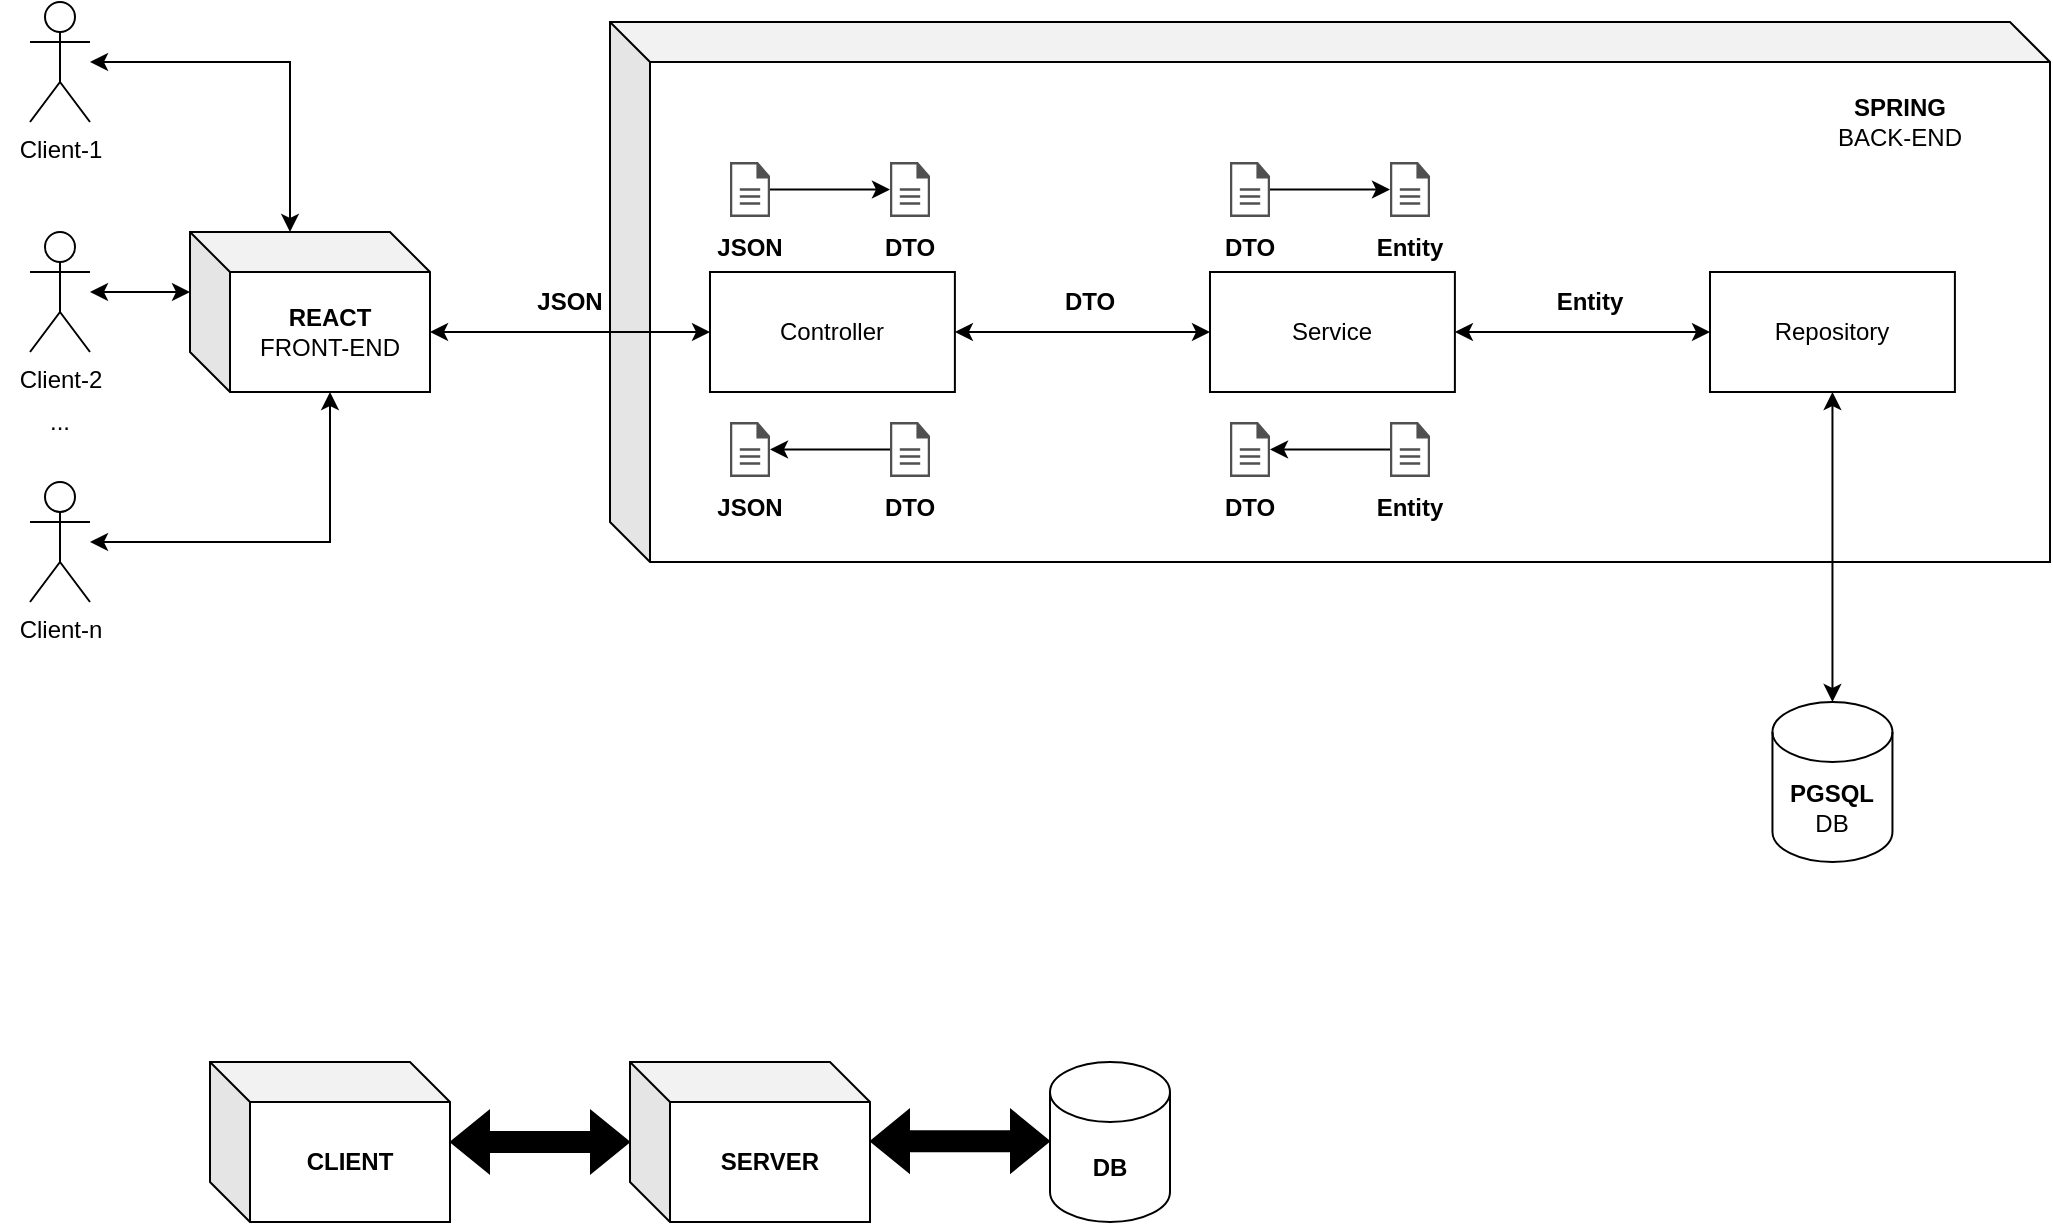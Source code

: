 <mxfile version="21.3.0" type="device" pages="2">
  <diagram name="Страница 1" id="6fVXE5OCSVRIiQvM_oDC">
    <mxGraphModel dx="1195" dy="630" grid="1" gridSize="10" guides="1" tooltips="1" connect="1" arrows="1" fold="1" page="1" pageScale="1" pageWidth="1400" pageHeight="850" math="0" shadow="0">
      <root>
        <mxCell id="0" />
        <mxCell id="1" parent="0" />
        <mxCell id="UFDjx2_XNCvG648f5r0F-114" value="" style="shape=cube;whiteSpace=wrap;html=1;boundedLbl=1;backgroundOutline=1;darkOpacity=0.05;darkOpacity2=0.1;" parent="1" vertex="1">
          <mxGeometry x="420" y="60" width="720" height="270" as="geometry" />
        </mxCell>
        <mxCell id="UFDjx2_XNCvG648f5r0F-1" value="&lt;b&gt;REACT&lt;/b&gt;&lt;br&gt;FRONT-END" style="shape=cube;whiteSpace=wrap;html=1;boundedLbl=1;backgroundOutline=1;darkOpacity=0.05;darkOpacity2=0.1;" parent="1" vertex="1">
          <mxGeometry x="210" y="165" width="120" height="80" as="geometry" />
        </mxCell>
        <mxCell id="UFDjx2_XNCvG648f5r0F-6" value="&lt;b&gt;PGSQL&lt;/b&gt;&lt;br&gt;DB" style="shape=cylinder3;whiteSpace=wrap;html=1;boundedLbl=1;backgroundOutline=1;size=15;" parent="1" vertex="1">
          <mxGeometry x="1001.23" y="400" width="60" height="80" as="geometry" />
        </mxCell>
        <mxCell id="UFDjx2_XNCvG648f5r0F-9" value="" style="endArrow=classic;startArrow=classic;html=1;rounded=0;exitX=0;exitY=0;exitDx=120;exitDy=50;exitPerimeter=0;entryX=0;entryY=0.5;entryDx=0;entryDy=0;" parent="1" source="UFDjx2_XNCvG648f5r0F-1" target="UFDjx2_XNCvG648f5r0F-4" edge="1">
          <mxGeometry width="50" height="50" relative="1" as="geometry">
            <mxPoint x="450" y="430" as="sourcePoint" />
            <mxPoint x="450" y="250" as="targetPoint" />
          </mxGeometry>
        </mxCell>
        <mxCell id="UFDjx2_XNCvG648f5r0F-110" style="edgeStyle=orthogonalEdgeStyle;rounded=0;orthogonalLoop=1;jettySize=auto;html=1;exitX=1;exitY=0.5;exitDx=0;exitDy=0;entryX=0;entryY=0.5;entryDx=0;entryDy=0;startArrow=classic;startFill=1;" parent="1" source="UFDjx2_XNCvG648f5r0F-4" target="UFDjx2_XNCvG648f5r0F-84" edge="1">
          <mxGeometry relative="1" as="geometry" />
        </mxCell>
        <mxCell id="UFDjx2_XNCvG648f5r0F-4" value="Controller" style="rounded=0;whiteSpace=wrap;html=1;" parent="1" vertex="1">
          <mxGeometry x="469.996" y="185" width="122.449" height="60" as="geometry" />
        </mxCell>
        <mxCell id="UFDjx2_XNCvG648f5r0F-32" value="" style="group" parent="1" vertex="1" connectable="0">
          <mxGeometry x="550" y="130" width="40" height="55" as="geometry" />
        </mxCell>
        <mxCell id="UFDjx2_XNCvG648f5r0F-33" value="&lt;b&gt;DTO&lt;/b&gt;" style="text;html=1;strokeColor=none;fillColor=none;align=center;verticalAlign=middle;whiteSpace=wrap;rounded=0;" parent="UFDjx2_XNCvG648f5r0F-32" vertex="1">
          <mxGeometry y="31.429" width="40" height="23.571" as="geometry" />
        </mxCell>
        <mxCell id="UFDjx2_XNCvG648f5r0F-34" value="" style="sketch=0;pointerEvents=1;shadow=0;dashed=0;html=1;strokeColor=none;fillColor=#505050;labelPosition=center;verticalLabelPosition=bottom;verticalAlign=top;outlineConnect=0;align=center;shape=mxgraph.office.concepts.document;" parent="UFDjx2_XNCvG648f5r0F-32" vertex="1">
          <mxGeometry x="10" width="20" height="27.5" as="geometry" />
        </mxCell>
        <mxCell id="UFDjx2_XNCvG648f5r0F-35" value="" style="endArrow=classic;startArrow=none;html=1;rounded=0;" parent="1" source="UFDjx2_XNCvG648f5r0F-41" target="UFDjx2_XNCvG648f5r0F-34" edge="1">
          <mxGeometry width="50" height="50" relative="1" as="geometry">
            <mxPoint x="480" y="141.477" as="sourcePoint" />
            <mxPoint x="830" y="325" as="targetPoint" />
          </mxGeometry>
        </mxCell>
        <mxCell id="UFDjx2_XNCvG648f5r0F-39" value="" style="group" parent="1" vertex="1" connectable="0">
          <mxGeometry x="470" y="130" width="40" height="55" as="geometry" />
        </mxCell>
        <mxCell id="UFDjx2_XNCvG648f5r0F-40" value="&lt;b&gt;JSON&lt;/b&gt;" style="text;html=1;strokeColor=none;fillColor=none;align=center;verticalAlign=middle;whiteSpace=wrap;rounded=0;" parent="UFDjx2_XNCvG648f5r0F-39" vertex="1">
          <mxGeometry y="31.429" width="40" height="23.571" as="geometry" />
        </mxCell>
        <mxCell id="UFDjx2_XNCvG648f5r0F-41" value="" style="sketch=0;pointerEvents=1;shadow=0;dashed=0;html=1;strokeColor=none;fillColor=#505050;labelPosition=center;verticalLabelPosition=bottom;verticalAlign=top;outlineConnect=0;align=center;shape=mxgraph.office.concepts.document;" parent="UFDjx2_XNCvG648f5r0F-39" vertex="1">
          <mxGeometry x="10" width="20" height="27.5" as="geometry" />
        </mxCell>
        <mxCell id="UFDjx2_XNCvG648f5r0F-56" value="" style="group" parent="1" vertex="1" connectable="0">
          <mxGeometry x="550" y="260" width="40" height="55" as="geometry" />
        </mxCell>
        <mxCell id="UFDjx2_XNCvG648f5r0F-57" value="&lt;b&gt;DTO&lt;/b&gt;" style="text;html=1;strokeColor=none;fillColor=none;align=center;verticalAlign=middle;whiteSpace=wrap;rounded=0;" parent="UFDjx2_XNCvG648f5r0F-56" vertex="1">
          <mxGeometry y="31.429" width="40" height="23.571" as="geometry" />
        </mxCell>
        <mxCell id="UFDjx2_XNCvG648f5r0F-58" value="" style="sketch=0;pointerEvents=1;shadow=0;dashed=0;html=1;strokeColor=none;fillColor=#505050;labelPosition=center;verticalLabelPosition=bottom;verticalAlign=top;outlineConnect=0;align=center;shape=mxgraph.office.concepts.document;" parent="UFDjx2_XNCvG648f5r0F-56" vertex="1">
          <mxGeometry x="10" width="20" height="27.5" as="geometry" />
        </mxCell>
        <mxCell id="UFDjx2_XNCvG648f5r0F-59" value="" style="endArrow=none;startArrow=classic;html=1;rounded=0;" parent="1" source="UFDjx2_XNCvG648f5r0F-62" target="UFDjx2_XNCvG648f5r0F-58" edge="1">
          <mxGeometry width="50" height="50" relative="1" as="geometry">
            <mxPoint x="480" y="271.477" as="sourcePoint" />
            <mxPoint x="830" y="455" as="targetPoint" />
          </mxGeometry>
        </mxCell>
        <mxCell id="UFDjx2_XNCvG648f5r0F-60" value="" style="group" parent="1" vertex="1" connectable="0">
          <mxGeometry x="470" y="260" width="40" height="55" as="geometry" />
        </mxCell>
        <mxCell id="UFDjx2_XNCvG648f5r0F-61" value="&lt;b&gt;JSON&lt;/b&gt;" style="text;html=1;strokeColor=none;fillColor=none;align=center;verticalAlign=middle;whiteSpace=wrap;rounded=0;" parent="UFDjx2_XNCvG648f5r0F-60" vertex="1">
          <mxGeometry y="31.429" width="40" height="23.571" as="geometry" />
        </mxCell>
        <mxCell id="UFDjx2_XNCvG648f5r0F-62" value="" style="sketch=0;pointerEvents=1;shadow=0;dashed=0;html=1;strokeColor=none;fillColor=#505050;labelPosition=center;verticalLabelPosition=bottom;verticalAlign=top;outlineConnect=0;align=center;shape=mxgraph.office.concepts.document;" parent="UFDjx2_XNCvG648f5r0F-60" vertex="1">
          <mxGeometry x="10" width="20" height="27.5" as="geometry" />
        </mxCell>
        <mxCell id="UFDjx2_XNCvG648f5r0F-112" style="edgeStyle=orthogonalEdgeStyle;rounded=0;orthogonalLoop=1;jettySize=auto;html=1;exitX=1;exitY=0.5;exitDx=0;exitDy=0;entryX=0;entryY=0.5;entryDx=0;entryDy=0;startArrow=classic;startFill=1;" parent="1" source="UFDjx2_XNCvG648f5r0F-84" target="UFDjx2_XNCvG648f5r0F-86" edge="1">
          <mxGeometry relative="1" as="geometry" />
        </mxCell>
        <mxCell id="UFDjx2_XNCvG648f5r0F-84" value="Service" style="rounded=0;whiteSpace=wrap;html=1;" parent="1" vertex="1">
          <mxGeometry x="719.996" y="185" width="122.449" height="60" as="geometry" />
        </mxCell>
        <mxCell id="UFDjx2_XNCvG648f5r0F-107" style="edgeStyle=orthogonalEdgeStyle;rounded=0;orthogonalLoop=1;jettySize=auto;html=1;entryX=0.5;entryY=0;entryDx=0;entryDy=0;entryPerimeter=0;startArrow=classic;startFill=1;" parent="1" source="UFDjx2_XNCvG648f5r0F-86" target="UFDjx2_XNCvG648f5r0F-6" edge="1">
          <mxGeometry relative="1" as="geometry" />
        </mxCell>
        <mxCell id="UFDjx2_XNCvG648f5r0F-86" value="Repository" style="rounded=0;whiteSpace=wrap;html=1;" parent="1" vertex="1">
          <mxGeometry x="970.002" y="185" width="122.449" height="60" as="geometry" />
        </mxCell>
        <mxCell id="UFDjx2_XNCvG648f5r0F-87" value="" style="group" parent="1" vertex="1" connectable="0">
          <mxGeometry x="800" y="130" width="40" height="55" as="geometry" />
        </mxCell>
        <mxCell id="UFDjx2_XNCvG648f5r0F-88" value="&lt;b&gt;Entity&lt;/b&gt;" style="text;html=1;strokeColor=none;fillColor=none;align=center;verticalAlign=middle;whiteSpace=wrap;rounded=0;" parent="UFDjx2_XNCvG648f5r0F-87" vertex="1">
          <mxGeometry y="31.429" width="40" height="23.571" as="geometry" />
        </mxCell>
        <mxCell id="UFDjx2_XNCvG648f5r0F-89" value="" style="sketch=0;pointerEvents=1;shadow=0;dashed=0;html=1;strokeColor=none;fillColor=#505050;labelPosition=center;verticalLabelPosition=bottom;verticalAlign=top;outlineConnect=0;align=center;shape=mxgraph.office.concepts.document;" parent="UFDjx2_XNCvG648f5r0F-87" vertex="1">
          <mxGeometry x="10" width="20" height="27.5" as="geometry" />
        </mxCell>
        <mxCell id="UFDjx2_XNCvG648f5r0F-90" value="" style="endArrow=classic;startArrow=none;html=1;rounded=0;" parent="1" source="UFDjx2_XNCvG648f5r0F-96" target="UFDjx2_XNCvG648f5r0F-89" edge="1">
          <mxGeometry width="50" height="50" relative="1" as="geometry">
            <mxPoint x="730" y="141.477" as="sourcePoint" />
            <mxPoint x="1080" y="325" as="targetPoint" />
          </mxGeometry>
        </mxCell>
        <mxCell id="UFDjx2_XNCvG648f5r0F-94" value="" style="group" parent="1" vertex="1" connectable="0">
          <mxGeometry x="720" y="130" width="40" height="55" as="geometry" />
        </mxCell>
        <mxCell id="UFDjx2_XNCvG648f5r0F-95" value="&lt;b&gt;DTO&lt;/b&gt;" style="text;html=1;strokeColor=none;fillColor=none;align=center;verticalAlign=middle;whiteSpace=wrap;rounded=0;" parent="UFDjx2_XNCvG648f5r0F-94" vertex="1">
          <mxGeometry y="31.429" width="40" height="23.571" as="geometry" />
        </mxCell>
        <mxCell id="UFDjx2_XNCvG648f5r0F-96" value="" style="sketch=0;pointerEvents=1;shadow=0;dashed=0;html=1;strokeColor=none;fillColor=#505050;labelPosition=center;verticalLabelPosition=bottom;verticalAlign=top;outlineConnect=0;align=center;shape=mxgraph.office.concepts.document;" parent="UFDjx2_XNCvG648f5r0F-94" vertex="1">
          <mxGeometry x="10" width="20" height="27.5" as="geometry" />
        </mxCell>
        <mxCell id="UFDjx2_XNCvG648f5r0F-100" value="" style="group" parent="1" vertex="1" connectable="0">
          <mxGeometry x="800" y="260" width="40" height="55" as="geometry" />
        </mxCell>
        <mxCell id="UFDjx2_XNCvG648f5r0F-101" value="&lt;b&gt;Entity&lt;/b&gt;" style="text;html=1;strokeColor=none;fillColor=none;align=center;verticalAlign=middle;whiteSpace=wrap;rounded=0;" parent="UFDjx2_XNCvG648f5r0F-100" vertex="1">
          <mxGeometry y="31.429" width="40" height="23.571" as="geometry" />
        </mxCell>
        <mxCell id="UFDjx2_XNCvG648f5r0F-102" value="" style="sketch=0;pointerEvents=1;shadow=0;dashed=0;html=1;strokeColor=none;fillColor=#505050;labelPosition=center;verticalLabelPosition=bottom;verticalAlign=top;outlineConnect=0;align=center;shape=mxgraph.office.concepts.document;" parent="UFDjx2_XNCvG648f5r0F-100" vertex="1">
          <mxGeometry x="10" width="20" height="27.5" as="geometry" />
        </mxCell>
        <mxCell id="UFDjx2_XNCvG648f5r0F-103" value="" style="endArrow=none;startArrow=classic;html=1;rounded=0;" parent="1" source="UFDjx2_XNCvG648f5r0F-106" target="UFDjx2_XNCvG648f5r0F-102" edge="1">
          <mxGeometry width="50" height="50" relative="1" as="geometry">
            <mxPoint x="730" y="271.477" as="sourcePoint" />
            <mxPoint x="1080" y="455" as="targetPoint" />
          </mxGeometry>
        </mxCell>
        <mxCell id="UFDjx2_XNCvG648f5r0F-104" value="" style="group" parent="1" vertex="1" connectable="0">
          <mxGeometry x="720" y="260" width="40" height="55" as="geometry" />
        </mxCell>
        <mxCell id="UFDjx2_XNCvG648f5r0F-105" value="&lt;b&gt;DTO&lt;/b&gt;" style="text;html=1;strokeColor=none;fillColor=none;align=center;verticalAlign=middle;whiteSpace=wrap;rounded=0;" parent="UFDjx2_XNCvG648f5r0F-104" vertex="1">
          <mxGeometry y="31.429" width="40" height="23.571" as="geometry" />
        </mxCell>
        <mxCell id="UFDjx2_XNCvG648f5r0F-106" value="" style="sketch=0;pointerEvents=1;shadow=0;dashed=0;html=1;strokeColor=none;fillColor=#505050;labelPosition=center;verticalLabelPosition=bottom;verticalAlign=top;outlineConnect=0;align=center;shape=mxgraph.office.concepts.document;" parent="UFDjx2_XNCvG648f5r0F-104" vertex="1">
          <mxGeometry x="10" width="20" height="27.5" as="geometry" />
        </mxCell>
        <mxCell id="UFDjx2_XNCvG648f5r0F-108" value="&lt;b&gt;JSON&lt;/b&gt;" style="text;html=1;strokeColor=none;fillColor=none;align=center;verticalAlign=middle;whiteSpace=wrap;rounded=0;" parent="1" vertex="1">
          <mxGeometry x="370" y="185" width="60" height="30" as="geometry" />
        </mxCell>
        <mxCell id="UFDjx2_XNCvG648f5r0F-109" value="&lt;b&gt;DTO&lt;/b&gt;" style="text;html=1;strokeColor=none;fillColor=none;align=center;verticalAlign=middle;whiteSpace=wrap;rounded=0;" parent="1" vertex="1">
          <mxGeometry x="630" y="185" width="60" height="30" as="geometry" />
        </mxCell>
        <mxCell id="UFDjx2_XNCvG648f5r0F-113" value="&lt;b&gt;Entity&lt;/b&gt;" style="text;html=1;strokeColor=none;fillColor=none;align=center;verticalAlign=middle;whiteSpace=wrap;rounded=0;" parent="1" vertex="1">
          <mxGeometry x="880" y="185" width="60" height="30" as="geometry" />
        </mxCell>
        <mxCell id="UFDjx2_XNCvG648f5r0F-115" value="&lt;b&gt;SPRING&lt;/b&gt;&lt;br&gt;BACK-END" style="text;html=1;strokeColor=none;fillColor=none;align=center;verticalAlign=middle;whiteSpace=wrap;rounded=0;" parent="1" vertex="1">
          <mxGeometry x="1000" y="90" width="130" height="40" as="geometry" />
        </mxCell>
        <mxCell id="Y5WqsXYQCCvrKAeG3jLB-10" style="edgeStyle=orthogonalEdgeStyle;rounded=0;orthogonalLoop=1;jettySize=auto;html=1;entryX=0;entryY=0;entryDx=50;entryDy=0;entryPerimeter=0;startArrow=classic;startFill=1;" parent="1" source="Y5WqsXYQCCvrKAeG3jLB-1" target="UFDjx2_XNCvG648f5r0F-1" edge="1">
          <mxGeometry relative="1" as="geometry" />
        </mxCell>
        <mxCell id="Y5WqsXYQCCvrKAeG3jLB-1" value="Client-1" style="shape=umlActor;verticalLabelPosition=bottom;verticalAlign=top;html=1;outlineConnect=0;" parent="1" vertex="1">
          <mxGeometry x="130" y="50" width="30" height="60" as="geometry" />
        </mxCell>
        <mxCell id="Y5WqsXYQCCvrKAeG3jLB-11" style="edgeStyle=orthogonalEdgeStyle;rounded=0;orthogonalLoop=1;jettySize=auto;html=1;entryX=0;entryY=0;entryDx=0;entryDy=30;entryPerimeter=0;startArrow=classic;startFill=1;" parent="1" source="Y5WqsXYQCCvrKAeG3jLB-7" target="UFDjx2_XNCvG648f5r0F-1" edge="1">
          <mxGeometry relative="1" as="geometry" />
        </mxCell>
        <mxCell id="Y5WqsXYQCCvrKAeG3jLB-7" value="Client-2" style="shape=umlActor;verticalLabelPosition=bottom;verticalAlign=top;html=1;outlineConnect=0;" parent="1" vertex="1">
          <mxGeometry x="130" y="165" width="30" height="60" as="geometry" />
        </mxCell>
        <mxCell id="Y5WqsXYQCCvrKAeG3jLB-12" style="edgeStyle=orthogonalEdgeStyle;rounded=0;orthogonalLoop=1;jettySize=auto;html=1;entryX=0;entryY=0;entryDx=70;entryDy=80;entryPerimeter=0;startArrow=classic;startFill=1;" parent="1" source="Y5WqsXYQCCvrKAeG3jLB-8" target="UFDjx2_XNCvG648f5r0F-1" edge="1">
          <mxGeometry relative="1" as="geometry" />
        </mxCell>
        <mxCell id="Y5WqsXYQCCvrKAeG3jLB-8" value="Client-n" style="shape=umlActor;verticalLabelPosition=bottom;verticalAlign=top;html=1;outlineConnect=0;" parent="1" vertex="1">
          <mxGeometry x="130" y="290" width="30" height="60" as="geometry" />
        </mxCell>
        <mxCell id="Y5WqsXYQCCvrKAeG3jLB-9" value="..." style="text;html=1;strokeColor=none;fillColor=none;align=center;verticalAlign=middle;whiteSpace=wrap;rounded=0;" parent="1" vertex="1">
          <mxGeometry x="115" y="245" width="60" height="30" as="geometry" />
        </mxCell>
        <mxCell id="NEiTBBzQhOS8HmAXA9_o-1" value="&lt;b&gt;CLIENT&lt;/b&gt;" style="shape=cube;whiteSpace=wrap;html=1;boundedLbl=1;backgroundOutline=1;darkOpacity=0.05;darkOpacity2=0.1;" vertex="1" parent="1">
          <mxGeometry x="220" y="580" width="120" height="80" as="geometry" />
        </mxCell>
        <mxCell id="NEiTBBzQhOS8HmAXA9_o-3" value="&lt;b&gt;SERVER&lt;/b&gt;" style="shape=cube;whiteSpace=wrap;html=1;boundedLbl=1;backgroundOutline=1;darkOpacity=0.05;darkOpacity2=0.1;" vertex="1" parent="1">
          <mxGeometry x="430" y="580" width="120" height="80" as="geometry" />
        </mxCell>
        <mxCell id="NEiTBBzQhOS8HmAXA9_o-4" value="&lt;b&gt;DB&lt;/b&gt;" style="shape=cylinder3;whiteSpace=wrap;html=1;boundedLbl=1;backgroundOutline=1;size=15;" vertex="1" parent="1">
          <mxGeometry x="640" y="580" width="60" height="80" as="geometry" />
        </mxCell>
        <mxCell id="NEiTBBzQhOS8HmAXA9_o-7" value="" style="shape=flexArrow;endArrow=classic;startArrow=classic;html=1;rounded=0;entryX=0;entryY=0.5;entryDx=0;entryDy=0;entryPerimeter=0;fillColor=#000000;exitX=1;exitY=0.5;exitDx=0;exitDy=0;exitPerimeter=0;" edge="1" parent="1" source="NEiTBBzQhOS8HmAXA9_o-1" target="NEiTBBzQhOS8HmAXA9_o-3">
          <mxGeometry width="100" height="100" relative="1" as="geometry">
            <mxPoint x="340" y="610" as="sourcePoint" />
            <mxPoint x="410" y="590" as="targetPoint" />
          </mxGeometry>
        </mxCell>
        <mxCell id="NEiTBBzQhOS8HmAXA9_o-9" value="" style="shape=flexArrow;endArrow=classic;startArrow=classic;html=1;rounded=0;fillColor=#000000;" edge="1" parent="1">
          <mxGeometry width="100" height="100" relative="1" as="geometry">
            <mxPoint x="550" y="619.58" as="sourcePoint" />
            <mxPoint x="640" y="619.58" as="targetPoint" />
          </mxGeometry>
        </mxCell>
      </root>
    </mxGraphModel>
  </diagram>
  <diagram id="DaZgn4cRWsDXrW1oHTtM" name="Страница 2">
    <mxGraphModel dx="1204" dy="756" grid="1" gridSize="10" guides="1" tooltips="1" connect="1" arrows="1" fold="1" page="1" pageScale="1" pageWidth="1400" pageHeight="850" math="0" shadow="0">
      <root>
        <mxCell id="0" />
        <mxCell id="1" parent="0" />
      </root>
    </mxGraphModel>
  </diagram>
</mxfile>
